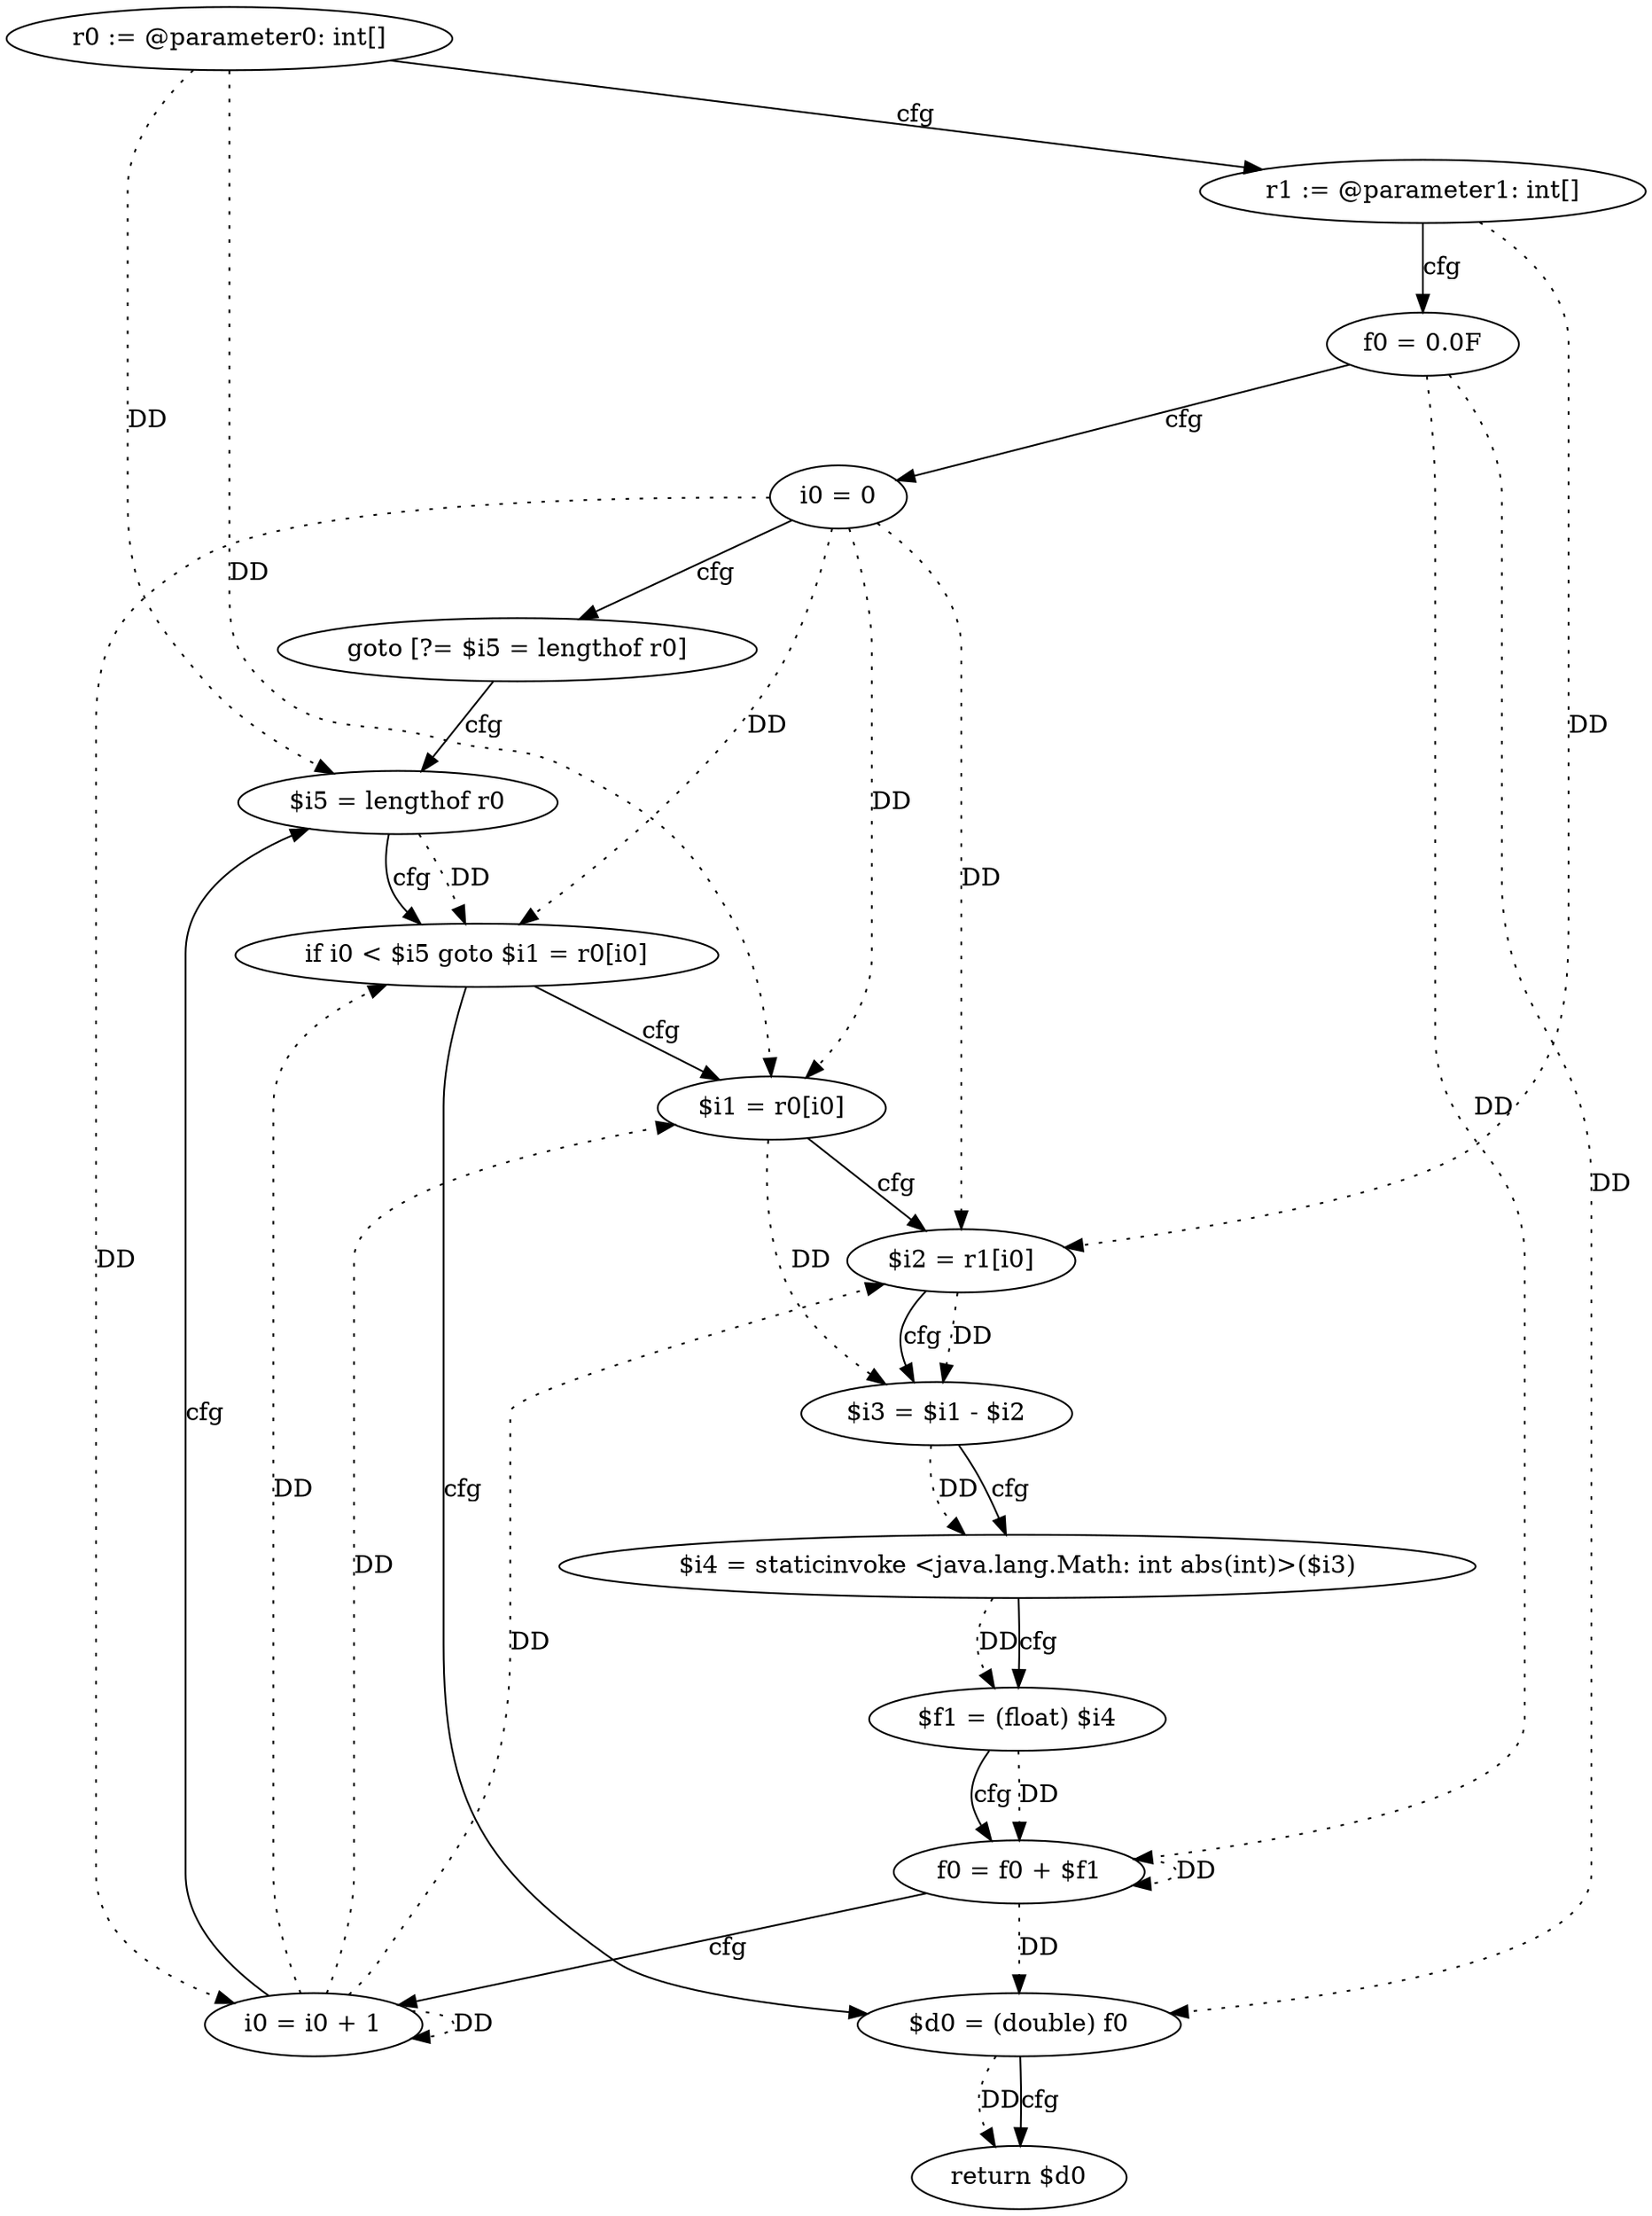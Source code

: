 digraph "manhattan_dist" {
    "0" [label="r0 := @parameter0: int[]",];
    "1" [label="r1 := @parameter1: int[]",];
    "2" [label="f0 = 0.0F",];
    "3" [label="i0 = 0",];
    "4" [label="goto [?= $i5 = lengthof r0]",];
    "5" [label="$i1 = r0[i0]",];
    "6" [label="$i2 = r1[i0]",];
    "7" [label="$i3 = $i1 - $i2",];
    "8" [label="$i4 = staticinvoke <java.lang.Math: int abs(int)>($i3)",];
    "9" [label="$f1 = (float) $i4",];
    "10" [label="f0 = f0 + $f1",];
    "11" [label="i0 = i0 + 1",];
    "12" [label="$i5 = lengthof r0",];
    "13" [label="if i0 < $i5 goto $i1 = r0[i0]",];
    "14" [label="$d0 = (double) f0",];
    "15" [label="return $d0",];
    "0"->"5" [label="DD",style=dotted,];
    "0"->"12" [label="DD",style=dotted,];
    "1"->"6" [label="DD",style=dotted,];
    "2"->"10" [label="DD",style=dotted,];
    "2"->"14" [label="DD",style=dotted,];
    "3"->"5" [label="DD",style=dotted,];
    "3"->"6" [label="DD",style=dotted,];
    "3"->"11" [label="DD",style=dotted,];
    "3"->"13" [label="DD",style=dotted,];
    "5"->"7" [label="DD",style=dotted,];
    "6"->"7" [label="DD",style=dotted,];
    "7"->"8" [label="DD",style=dotted,];
    "8"->"9" [label="DD",style=dotted,];
    "9"->"10" [label="DD",style=dotted,];
    "10"->"10" [label="DD",style=dotted,];
    "10"->"14" [label="DD",style=dotted,];
    "11"->"5" [label="DD",style=dotted,];
    "11"->"6" [label="DD",style=dotted,];
    "11"->"11" [label="DD",style=dotted,];
    "11"->"13" [label="DD",style=dotted,];
    "12"->"13" [label="DD",style=dotted,];
    "14"->"15" [label="DD",style=dotted,];
    "0"->"1" [label="cfg",];
    "1"->"2" [label="cfg",];
    "2"->"3" [label="cfg",];
    "3"->"4" [label="cfg",];
    "4"->"12" [label="cfg",];
    "5"->"6" [label="cfg",];
    "6"->"7" [label="cfg",];
    "7"->"8" [label="cfg",];
    "8"->"9" [label="cfg",];
    "9"->"10" [label="cfg",];
    "10"->"11" [label="cfg",];
    "11"->"12" [label="cfg",];
    "12"->"13" [label="cfg",];
    "13"->"14" [label="cfg",];
    "13"->"5" [label="cfg",];
    "14"->"15" [label="cfg",];
}
